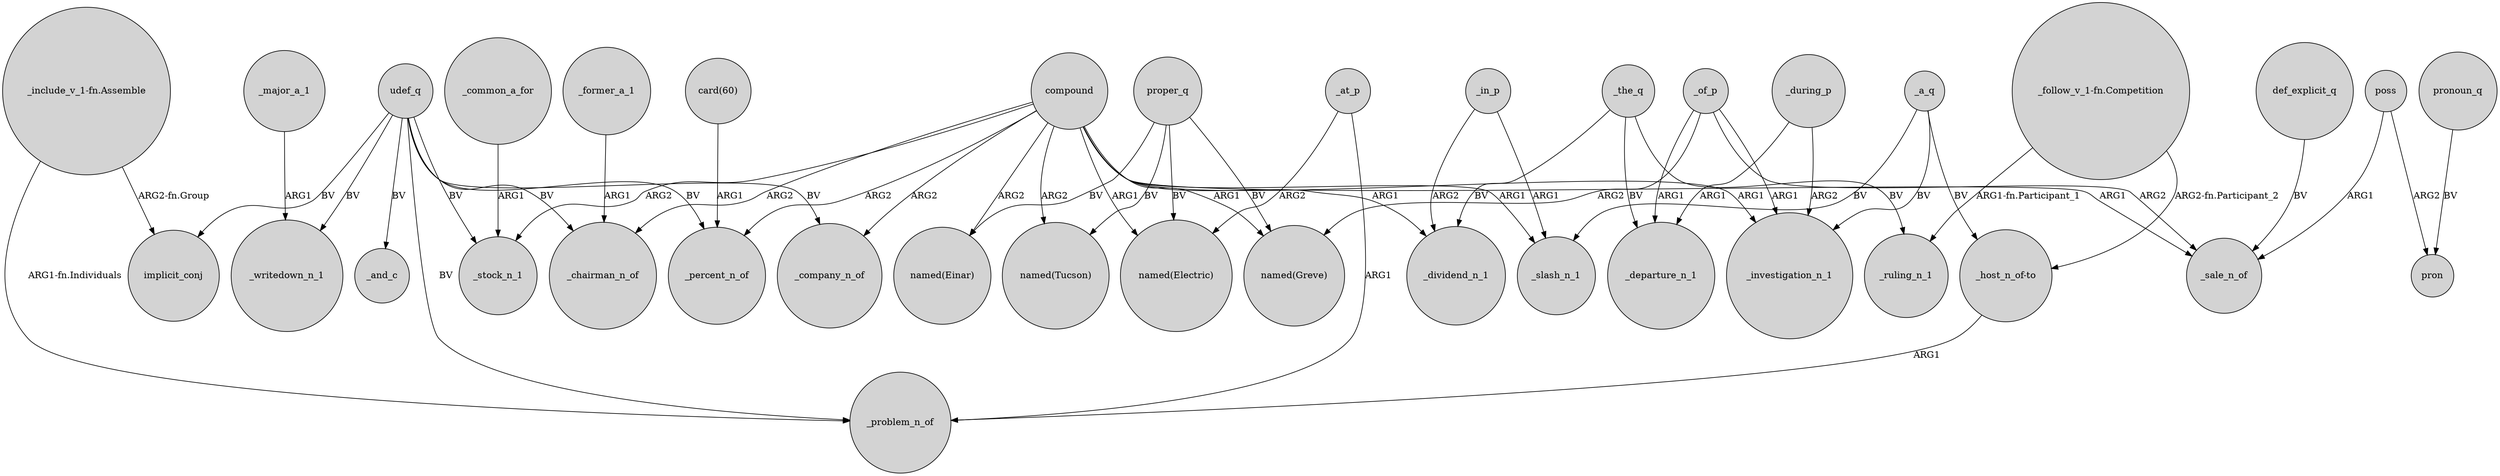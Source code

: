 digraph {
	node [shape=circle style=filled]
	"_host_n_of-to" -> _problem_n_of [label=ARG1]
	"_include_v_1-fn.Assemble" -> implicit_conj [label="ARG2-fn.Group"]
	compound -> _chairman_n_of [label=ARG2]
	_the_q -> _departure_n_1 [label=BV]
	compound -> _dividend_n_1 [label=ARG1]
	_the_q -> _dividend_n_1 [label=BV]
	_at_p -> "named(Electric)" [label=ARG2]
	_common_a_for -> _stock_n_1 [label=ARG1]
	"_include_v_1-fn.Assemble" -> _problem_n_of [label="ARG1-fn.Individuals"]
	udef_q -> _problem_n_of [label=BV]
	compound -> "named(Greve)" [label=ARG1]
	_of_p -> _investigation_n_1 [label=ARG1]
	udef_q -> _chairman_n_of [label=BV]
	compound -> "named(Tucson)" [label=ARG2]
	proper_q -> "named(Einar)" [label=BV]
	_major_a_1 -> _writedown_n_1 [label=ARG1]
	compound -> "named(Electric)" [label=ARG1]
	_of_p -> _sale_n_of [label=ARG2]
	udef_q -> _and_c [label=BV]
	compound -> _company_n_of [label=ARG2]
	compound -> _slash_n_1 [label=ARG1]
	_during_p -> _departure_n_1 [label=ARG1]
	_a_q -> _investigation_n_1 [label=BV]
	pronoun_q -> pron [label=BV]
	_of_p -> "named(Greve)" [label=ARG2]
	def_explicit_q -> _sale_n_of [label=BV]
	poss -> pron [label=ARG2]
	_a_q -> _slash_n_1 [label=BV]
	udef_q -> _stock_n_1 [label=BV]
	_at_p -> _problem_n_of [label=ARG1]
	udef_q -> _percent_n_of [label=BV]
	_of_p -> _departure_n_1 [label=ARG1]
	compound -> _stock_n_1 [label=ARG2]
	compound -> _investigation_n_1 [label=ARG1]
	compound -> _percent_n_of [label=ARG2]
	proper_q -> "named(Greve)" [label=BV]
	_former_a_1 -> _chairman_n_of [label=ARG1]
	proper_q -> "named(Electric)" [label=BV]
	_during_p -> _investigation_n_1 [label=ARG2]
	udef_q -> _company_n_of [label=BV]
	_a_q -> "_host_n_of-to" [label=BV]
	compound -> "named(Einar)" [label=ARG2]
	_in_p -> _dividend_n_1 [label=ARG2]
	"card(60)" -> _percent_n_of [label=ARG1]
	proper_q -> "named(Tucson)" [label=BV]
	_in_p -> _slash_n_1 [label=ARG1]
	udef_q -> _writedown_n_1 [label=BV]
	"_follow_v_1-fn.Competition" -> "_host_n_of-to" [label="ARG2-fn.Participant_2"]
	udef_q -> implicit_conj [label=BV]
	poss -> _sale_n_of [label=ARG1]
	compound -> _sale_n_of [label=ARG1]
	_the_q -> _ruling_n_1 [label=BV]
	"_follow_v_1-fn.Competition" -> _ruling_n_1 [label="ARG1-fn.Participant_1"]
}
